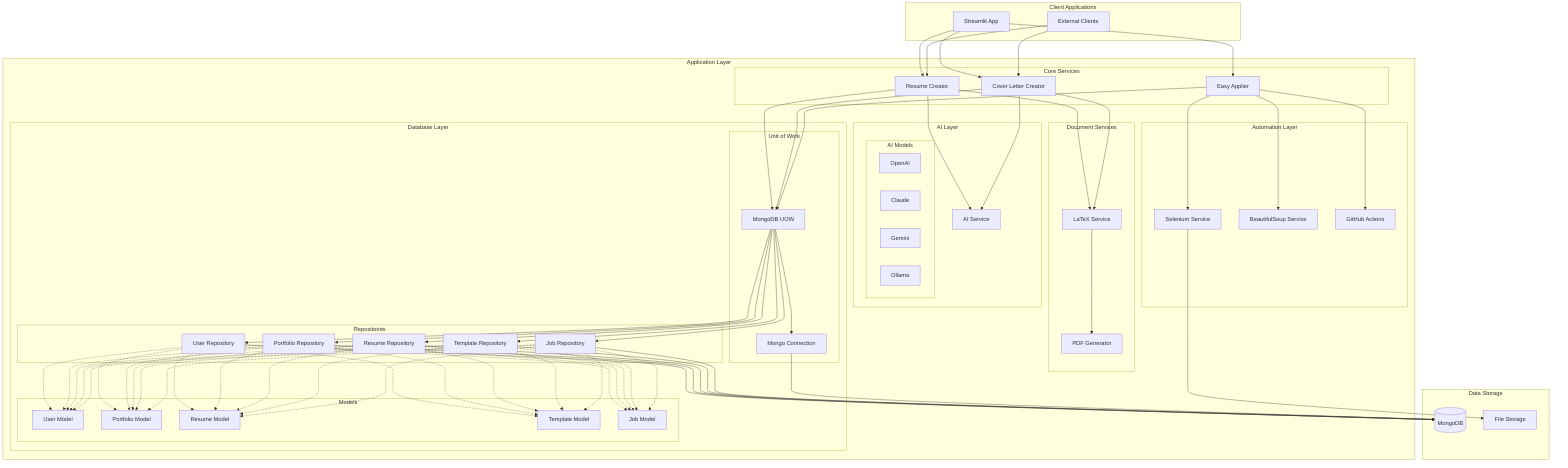 graph TB
    subgraph Client Applications
        ST[Streamlit App]
        EXT[External Clients]
    end

    subgraph Application Layer
        subgraph Core Services
            RC[Resume Creator]
            CL[Cover Letter Creator]
            EA[Easy Applier]
        end

        subgraph AI Layer
            AI[AI Service]
            subgraph AI Models
                GPT[OpenAI]
                Claude[Claude]
                Gemini[Gemini]
                Ollama[Ollama]
            end
        end

        subgraph Document Services
            LT[LaTeX Service]
            PDF[PDF Generator]
        end

        subgraph Database Layer
            subgraph Repositories
                UR[User Repository]
                PR[Portfolio Repository]
                RR[Resume Repository]
                TR[Template Repository]
                JR[Job Repository]
            end

            subgraph Models
                UM[User Model]
                PM[Portfolio Model]
                RM[Resume Model]
                TM[Template Model]
                JM[Job Model]
            end

            subgraph Unit of Work
                UOW[MongoDB UOW]
                MC[Mongo Connection]
            end
        end

        subgraph Automation Layer
            SL[Selenium Service]
            BS[BeautifulSoup Service]
            GH[GitHub Actions]
        end
    end

    subgraph Data Storage
        DB[(MongoDB)]
        FS[File Storage]
    end

    %% Client Connections
    ST --> RC & CL & EA
    EXT --> RC & CL

    %% Service Connections
    RC & CL --> AI
    RC & CL --> LT
    LT --> PDF

    %% Database Connections
    RC & CL & EA --> UOW
    UOW --> UR & PR & RR & TR & JR
    UR & PR & RR & TR & JR --> DB
    UR & PR & RR & TR & JR -.-> UM & PM & RM & TM & JM
    UOW --> MC
    MC --> DB

    %% Automation Connections
    EA --> SL & BS
    EA --> GH
    SL --> FS